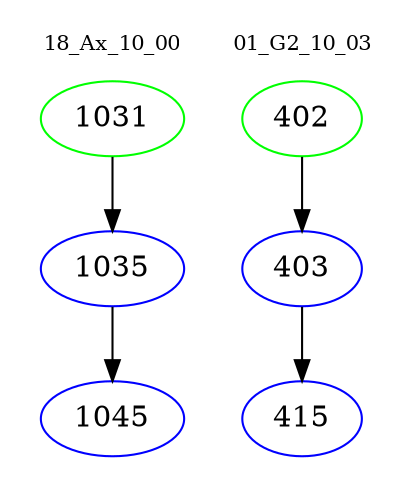 digraph{
subgraph cluster_0 {
color = white
label = "18_Ax_10_00";
fontsize=10;
T0_1031 [label="1031", color="green"]
T0_1031 -> T0_1035 [color="black"]
T0_1035 [label="1035", color="blue"]
T0_1035 -> T0_1045 [color="black"]
T0_1045 [label="1045", color="blue"]
}
subgraph cluster_1 {
color = white
label = "01_G2_10_03";
fontsize=10;
T1_402 [label="402", color="green"]
T1_402 -> T1_403 [color="black"]
T1_403 [label="403", color="blue"]
T1_403 -> T1_415 [color="black"]
T1_415 [label="415", color="blue"]
}
}

